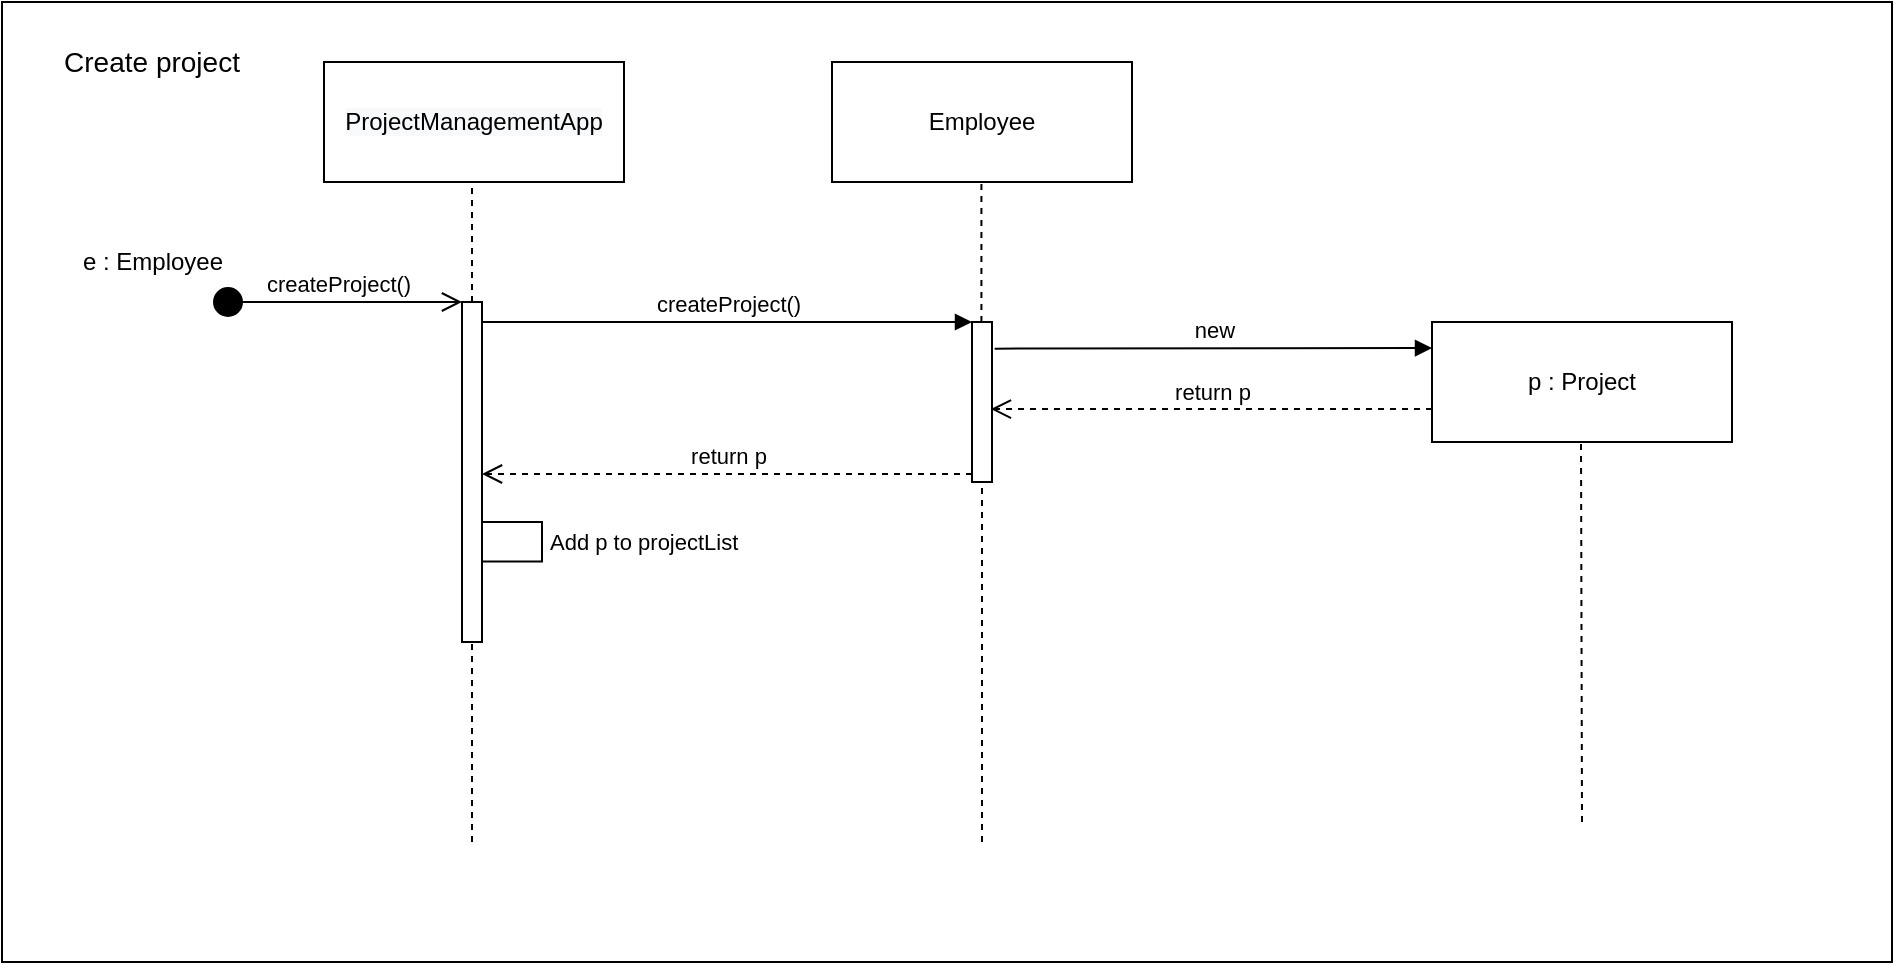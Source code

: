 <mxfile version="14.4.8" type="google" pages="2"><diagram id="zfmvYTDDiV71h1rA4SB_" name="Page-1"><mxGraphModel dx="1221" dy="615" grid="1" gridSize="10" guides="1" tooltips="1" connect="1" arrows="1" fold="1" page="1" pageScale="1" pageWidth="827" pageHeight="1169" math="0" shadow="0"><root><mxCell id="0"/><mxCell id="1" parent="0"/><mxCell id="V9KbM8XQDIXIBejvsV5H-1" value="" style="rounded=0;whiteSpace=wrap;html=1;fillColor=none;" vertex="1" parent="1"><mxGeometry x="95" y="20" width="945" height="480" as="geometry"/></mxCell><mxCell id="3XJorLtt9WanI5AflOjr-3" value="&#10;&#10;&lt;span style=&quot;color: rgb(0, 0, 0); font-family: helvetica; font-size: 12px; font-style: normal; font-weight: 400; letter-spacing: normal; text-align: center; text-indent: 0px; text-transform: none; word-spacing: 0px; background-color: rgb(248, 249, 250); display: inline; float: none;&quot;&gt;ProjectManagementApp&lt;/span&gt;&#10;&#10;" style="rounded=0;whiteSpace=wrap;html=1;fillColor=#FFFFFF;" vertex="1" parent="1"><mxGeometry x="256" y="50" width="150" height="60" as="geometry"/></mxCell><mxCell id="3XJorLtt9WanI5AflOjr-4" value="&lt;font face=&quot;helvetica&quot;&gt;Employee&lt;/font&gt;" style="rounded=0;whiteSpace=wrap;html=1;fillColor=#FFFFFF;" vertex="1" parent="1"><mxGeometry x="510" y="50" width="150" height="60" as="geometry"/></mxCell><mxCell id="3XJorLtt9WanI5AflOjr-6" value="" style="endArrow=none;dashed=1;html=1;" edge="1" parent="1"><mxGeometry width="50" height="50" relative="1" as="geometry"><mxPoint x="330" y="440" as="sourcePoint"/><mxPoint x="330" y="110" as="targetPoint"/></mxGeometry></mxCell><mxCell id="tE77cE4vyeVjmccjVEc3-4" value="" style="html=1;points=[];perimeter=orthogonalPerimeter;" vertex="1" parent="1"><mxGeometry x="325" y="170" width="10" height="170" as="geometry"/></mxCell><mxCell id="3XJorLtt9WanI5AflOjr-7" value="" style="endArrow=none;dashed=1;html=1;" edge="1" parent="1" source="5dUPbmQa-WcIGQhttfeL-4"><mxGeometry width="50" height="50" relative="1" as="geometry"><mxPoint x="585" y="490" as="sourcePoint"/><mxPoint x="584.71" y="110" as="targetPoint"/></mxGeometry></mxCell><mxCell id="Sb8lLJeEStY-I7OZwwpY-3" value="&lt;font face=&quot;helvetica&quot;&gt;p : Project&lt;br&gt;&lt;/font&gt;" style="rounded=0;whiteSpace=wrap;html=1;fillColor=#FFFFFF;" vertex="1" parent="1"><mxGeometry x="810" y="180" width="150" height="60" as="geometry"/></mxCell><mxCell id="Sb8lLJeEStY-I7OZwwpY-5" value="new" style="html=1;verticalAlign=bottom;endArrow=block;entryX=0;entryY=0;exitX=1.133;exitY=0.222;exitDx=0;exitDy=0;exitPerimeter=0;" edge="1" parent="1"><mxGeometry relative="1" as="geometry"><mxPoint x="591.33" y="193.32" as="sourcePoint"/><mxPoint x="810" y="193" as="targetPoint"/></mxGeometry></mxCell><mxCell id="Sb8lLJeEStY-I7OZwwpY-6" value="return p" style="html=1;verticalAlign=bottom;endArrow=open;dashed=1;endSize=8;exitX=0;exitY=0.95;entryX=0.944;entryY=0.544;entryDx=0;entryDy=0;entryPerimeter=0;" edge="1" parent="1" target="5dUPbmQa-WcIGQhttfeL-4"><mxGeometry relative="1" as="geometry"><mxPoint x="592" y="222" as="targetPoint"/><mxPoint x="810" y="223.5" as="sourcePoint"/></mxGeometry></mxCell><mxCell id="5dUPbmQa-WcIGQhttfeL-1" value="" style="endArrow=none;dashed=1;html=1;" edge="1" parent="1"><mxGeometry width="50" height="50" relative="1" as="geometry"><mxPoint x="885" y="430" as="sourcePoint"/><mxPoint x="884.5" y="240" as="targetPoint"/></mxGeometry></mxCell><mxCell id="5dUPbmQa-WcIGQhttfeL-4" value="" style="html=1;points=[];perimeter=orthogonalPerimeter;" vertex="1" parent="1"><mxGeometry x="580" y="180" width="10" height="80" as="geometry"/></mxCell><mxCell id="5dUPbmQa-WcIGQhttfeL-8" value="" style="endArrow=none;dashed=1;html=1;" edge="1" parent="1" target="5dUPbmQa-WcIGQhttfeL-4"><mxGeometry width="50" height="50" relative="1" as="geometry"><mxPoint x="585" y="440" as="sourcePoint"/><mxPoint x="584.71" y="110" as="targetPoint"/></mxGeometry></mxCell><mxCell id="5dUPbmQa-WcIGQhttfeL-9" value="createProject()" style="html=1;verticalAlign=bottom;endArrow=block;entryX=0;entryY=0;" edge="1" parent="1" target="5dUPbmQa-WcIGQhttfeL-4"><mxGeometry relative="1" as="geometry"><mxPoint x="335" y="180" as="sourcePoint"/></mxGeometry></mxCell><mxCell id="5dUPbmQa-WcIGQhttfeL-10" value="return p" style="html=1;verticalAlign=bottom;endArrow=open;dashed=1;endSize=8;exitX=0;exitY=0.95;" edge="1" parent="1" source="5dUPbmQa-WcIGQhttfeL-4"><mxGeometry relative="1" as="geometry"><mxPoint x="335" y="256" as="targetPoint"/></mxGeometry></mxCell><mxCell id="5dUPbmQa-WcIGQhttfeL-12" value="createProject()" style="html=1;verticalAlign=bottom;startArrow=circle;startFill=1;endArrow=open;startSize=6;endSize=8;" edge="1" parent="1"><mxGeometry width="80" relative="1" as="geometry"><mxPoint x="200" y="170" as="sourcePoint"/><mxPoint x="325" y="170" as="targetPoint"/></mxGeometry></mxCell><mxCell id="Sb8lLJeEStY-I7OZwwpY-16" value="Add p to projectList" style="edgeStyle=orthogonalEdgeStyle;html=1;align=left;spacingLeft=2;endArrow=none;rounded=0;entryX=0.971;entryY=0.653;entryDx=0;entryDy=0;entryPerimeter=0;endFill=0;" edge="1" parent="1"><mxGeometry relative="1" as="geometry"><mxPoint x="335" y="280" as="sourcePoint"/><Array as="points"><mxPoint x="365" y="280"/><mxPoint x="365" y="300"/></Array><mxPoint x="334.71" y="299.78" as="targetPoint"/></mxGeometry></mxCell><mxCell id="elMnaq_7PKOMTRDOd-Su-1" value="e : Employee" style="text;html=1;align=center;verticalAlign=middle;resizable=0;points=[];autosize=1;" vertex="1" parent="1"><mxGeometry x="125" y="140" width="90" height="20" as="geometry"/></mxCell><mxCell id="V9KbM8XQDIXIBejvsV5H-2" value="&lt;font style=&quot;font-size: 14px&quot;&gt;Create project&lt;/font&gt;" style="text;html=1;strokeColor=none;fillColor=none;align=center;verticalAlign=middle;whiteSpace=wrap;rounded=0;" vertex="1" parent="1"><mxGeometry x="100" y="40" width="140" height="20" as="geometry"/></mxCell></root></mxGraphModel></diagram><diagram id="gtzA5LRShunUyOTlPPDm" name="Page-2"><mxGraphModel dx="1038" dy="523" grid="1" gridSize="10" guides="1" tooltips="1" connect="1" arrows="1" fold="1" page="1" pageScale="1" pageWidth="827" pageHeight="1169" math="0" shadow="0"><root><mxCell id="_ZOaVztgFa1tRNBsulRR-0"/><mxCell id="_ZOaVztgFa1tRNBsulRR-1" parent="_ZOaVztgFa1tRNBsulRR-0"/><mxCell id="GXaReoD_n0cCB0vH_6Ts-2" value="" style="rounded=0;whiteSpace=wrap;html=1;fillColor=none;" vertex="1" parent="_ZOaVztgFa1tRNBsulRR-1"><mxGeometry x="115" y="30" width="705" height="510" as="geometry"/></mxCell><mxCell id="FUTyxN3OhvMe1yaRgee2-0" style="edgeStyle=orthogonalEdgeStyle;rounded=0;orthogonalLoop=1;jettySize=auto;html=1;entryX=0;entryY=0.125;entryDx=0;entryDy=0;entryPerimeter=0;endArrow=open;endFill=0;exitX=1;exitY=0.5;exitDx=0;exitDy=0;" edge="1" parent="_ZOaVztgFa1tRNBsulRR-1" source="FUTyxN3OhvMe1yaRgee2-1"><mxGeometry relative="1" as="geometry"><mxPoint x="240" y="170" as="sourcePoint"/><mxPoint x="335" y="170" as="targetPoint"/></mxGeometry></mxCell><mxCell id="FUTyxN3OhvMe1yaRgee2-1" value="" style="ellipse;whiteSpace=wrap;html=1;fillColor=#000000;" vertex="1" parent="_ZOaVztgFa1tRNBsulRR-1"><mxGeometry x="225" y="165" width="10" height="10" as="geometry"/></mxCell><mxCell id="FUTyxN3OhvMe1yaRgee2-2" value="createTask()" style="text;html=1;strokeColor=none;fillColor=none;align=center;verticalAlign=middle;whiteSpace=wrap;rounded=0;" vertex="1" parent="_ZOaVztgFa1tRNBsulRR-1"><mxGeometry x="261" y="151" width="40" height="20" as="geometry"/></mxCell><mxCell id="FUTyxN3OhvMe1yaRgee2-3" value="Project" style="rounded=0;whiteSpace=wrap;html=1;fillColor=#FFFFFF;" vertex="1" parent="_ZOaVztgFa1tRNBsulRR-1"><mxGeometry x="260" y="50" width="160" height="60" as="geometry"/></mxCell><mxCell id="FUTyxN3OhvMe1yaRgee2-4" value="" style="endArrow=none;dashed=1;html=1;" edge="1" parent="_ZOaVztgFa1tRNBsulRR-1" source="FUTyxN3OhvMe1yaRgee2-5"><mxGeometry width="50" height="50" relative="1" as="geometry"><mxPoint x="340" y="490" as="sourcePoint"/><mxPoint x="340" y="110" as="targetPoint"/></mxGeometry></mxCell><mxCell id="FUTyxN3OhvMe1yaRgee2-11" style="edgeStyle=orthogonalEdgeStyle;rounded=0;orthogonalLoop=1;jettySize=auto;html=1;endArrow=none;endFill=0;dashed=1;" edge="1" parent="_ZOaVztgFa1tRNBsulRR-1" source="FUTyxN3OhvMe1yaRgee2-6"><mxGeometry relative="1" as="geometry"><mxPoint x="600" y="490" as="targetPoint"/></mxGeometry></mxCell><mxCell id="FUTyxN3OhvMe1yaRgee2-6" value="ProjectManager" style="rounded=0;whiteSpace=wrap;html=1;fillColor=#FFFFFF;" vertex="1" parent="_ZOaVztgFa1tRNBsulRR-1"><mxGeometry x="520" y="50" width="160" height="60" as="geometry"/></mxCell><mxCell id="FUTyxN3OhvMe1yaRgee2-13" style="edgeStyle=orthogonalEdgeStyle;rounded=0;orthogonalLoop=1;jettySize=auto;html=1;entryX=-0.066;entryY=0.12;entryDx=0;entryDy=0;entryPerimeter=0;endArrow=open;endFill=0;" edge="1" parent="_ZOaVztgFa1tRNBsulRR-1" source="FUTyxN3OhvMe1yaRgee2-5" target="FUTyxN3OhvMe1yaRgee2-10"><mxGeometry relative="1" as="geometry"><Array as="points"><mxPoint x="570" y="206"/></Array></mxGeometry></mxCell><mxCell id="FUTyxN3OhvMe1yaRgee2-5" value="" style="html=1;points=[];perimeter=orthogonalPerimeter;" vertex="1" parent="_ZOaVztgFa1tRNBsulRR-1"><mxGeometry x="335" y="171" width="10" height="149" as="geometry"/></mxCell><mxCell id="FUTyxN3OhvMe1yaRgee2-7" value="" style="endArrow=none;dashed=1;html=1;" edge="1" parent="_ZOaVztgFa1tRNBsulRR-1" target="FUTyxN3OhvMe1yaRgee2-5"><mxGeometry width="50" height="50" relative="1" as="geometry"><mxPoint x="340" y="490" as="sourcePoint"/><mxPoint x="340" y="110" as="targetPoint"/></mxGeometry></mxCell><mxCell id="FUTyxN3OhvMe1yaRgee2-8" value="New" style="rounded=0;whiteSpace=wrap;html=1;fillColor=none;" vertex="1" parent="_ZOaVztgFa1tRNBsulRR-1"><mxGeometry x="510" y="160" width="290" height="80" as="geometry"/></mxCell><mxCell id="FUTyxN3OhvMe1yaRgee2-9" value="&lt;font style=&quot;font-size: 8px&quot;&gt;IsProjectManager True&lt;/font&gt;" style="text;html=1;strokeColor=none;fillColor=none;align=center;verticalAlign=middle;whiteSpace=wrap;rounded=0;" vertex="1" parent="_ZOaVztgFa1tRNBsulRR-1"><mxGeometry x="510" y="160" width="90" height="30" as="geometry"/></mxCell><mxCell id="FUTyxN3OhvMe1yaRgee2-12" style="edgeStyle=orthogonalEdgeStyle;rounded=0;orthogonalLoop=1;jettySize=auto;html=1;entryX=1.052;entryY=0.913;entryDx=0;entryDy=0;entryPerimeter=0;dashed=1;endArrow=open;endFill=0;" edge="1" parent="_ZOaVztgFa1tRNBsulRR-1" source="FUTyxN3OhvMe1yaRgee2-10" target="FUTyxN3OhvMe1yaRgee2-5"><mxGeometry relative="1" as="geometry"><Array as="points"><mxPoint x="570" y="307"/><mxPoint x="570" y="307"/></Array></mxGeometry></mxCell><mxCell id="FUTyxN3OhvMe1yaRgee2-18" style="edgeStyle=orthogonalEdgeStyle;rounded=0;orthogonalLoop=1;jettySize=auto;html=1;endArrow=open;endFill=0;dashed=1;" edge="1" parent="_ZOaVztgFa1tRNBsulRR-1" source="FUTyxN3OhvMe1yaRgee2-10"><mxGeometry relative="1" as="geometry"><mxPoint x="346" y="230" as="targetPoint"/><Array as="points"><mxPoint x="390" y="230"/><mxPoint x="390" y="230"/></Array></mxGeometry></mxCell><mxCell id="FUTyxN3OhvMe1yaRgee2-10" value="" style="html=1;points=[];perimeter=orthogonalPerimeter;" vertex="1" parent="_ZOaVztgFa1tRNBsulRR-1"><mxGeometry x="595" y="190" width="10" height="130" as="geometry"/></mxCell><mxCell id="FUTyxN3OhvMe1yaRgee2-15" value="" style="rounded=0;whiteSpace=wrap;html=1;fillColor=none;" vertex="1" parent="_ZOaVztgFa1tRNBsulRR-1"><mxGeometry x="510" y="240" width="290" height="80" as="geometry"/></mxCell><mxCell id="FUTyxN3OhvMe1yaRgee2-24" style="edgeStyle=orthogonalEdgeStyle;rounded=0;orthogonalLoop=1;jettySize=auto;html=1;endArrow=open;endFill=0;exitX=-0.012;exitY=0.655;exitDx=0;exitDy=0;dashed=1;entryX=1.103;entryY=0.229;entryDx=0;entryDy=0;entryPerimeter=0;exitPerimeter=0;" edge="1" parent="_ZOaVztgFa1tRNBsulRR-1" source="FUTyxN3OhvMe1yaRgee2-19" target="FUTyxN3OhvMe1yaRgee2-10"><mxGeometry relative="1" as="geometry"><Array as="points"/></mxGeometry></mxCell><mxCell id="FUTyxN3OhvMe1yaRgee2-19" value="Task" style="rounded=0;whiteSpace=wrap;html=1;" vertex="1" parent="_ZOaVztgFa1tRNBsulRR-1"><mxGeometry x="730" y="200" width="50" height="30" as="geometry"/></mxCell><mxCell id="FUTyxN3OhvMe1yaRgee2-20" value="" style="endArrow=classic;html=1;entryX=0;entryY=0.25;entryDx=0;entryDy=0;" edge="1" parent="_ZOaVztgFa1tRNBsulRR-1" target="FUTyxN3OhvMe1yaRgee2-19"><mxGeometry width="50" height="50" relative="1" as="geometry"><mxPoint x="605" y="208" as="sourcePoint"/><mxPoint x="710" y="180" as="targetPoint"/></mxGeometry></mxCell><mxCell id="FUTyxN3OhvMe1yaRgee2-22" value="&lt;font style=&quot;font-size: 11px&quot;&gt;isProjectManager&lt;/font&gt;" style="text;html=1;align=center;verticalAlign=middle;resizable=0;points=[];autosize=1;" vertex="1" parent="_ZOaVztgFa1tRNBsulRR-1"><mxGeometry x="395" y="180" width="100" height="20" as="geometry"/></mxCell><mxCell id="GXaReoD_n0cCB0vH_6Ts-0" value="t : Task" style="text;html=1;align=center;verticalAlign=middle;resizable=0;points=[];autosize=1;" vertex="1" parent="_ZOaVztgFa1tRNBsulRR-1"><mxGeometry x="165" y="140" width="50" height="20" as="geometry"/></mxCell><mxCell id="GXaReoD_n0cCB0vH_6Ts-1" value="&lt;font style=&quot;font-size: 7.5px&quot;&gt;IsProjectManager False&lt;/font&gt;" style="text;html=1;strokeColor=none;fillColor=none;align=center;verticalAlign=middle;whiteSpace=wrap;rounded=0;" vertex="1" parent="_ZOaVztgFa1tRNBsulRR-1"><mxGeometry x="507" y="237" width="90" height="30" as="geometry"/></mxCell><mxCell id="GXaReoD_n0cCB0vH_6Ts-3" value="&lt;font style=&quot;font-size: 15px&quot;&gt;Create a project&lt;/font&gt;" style="text;html=1;strokeColor=none;fillColor=none;align=center;verticalAlign=middle;whiteSpace=wrap;rounded=0;" vertex="1" parent="_ZOaVztgFa1tRNBsulRR-1"><mxGeometry x="130" y="40" width="110" height="40" as="geometry"/></mxCell><mxCell id="-UoajOTwcnJCkOS539yT-1" value="" style="rounded=0;whiteSpace=wrap;html=1;strokeColor=#000000;" vertex="1" parent="_ZOaVztgFa1tRNBsulRR-1"><mxGeometry x="345" y="270" width="40" height="20" as="geometry"/></mxCell><mxCell id="-UoajOTwcnJCkOS539yT-3" value="Add t to taskList" style="text;html=1;strokeColor=none;fillColor=none;align=center;verticalAlign=middle;whiteSpace=wrap;rounded=0;" vertex="1" parent="_ZOaVztgFa1tRNBsulRR-1"><mxGeometry x="385" y="270" width="95" height="20" as="geometry"/></mxCell></root></mxGraphModel></diagram></mxfile>